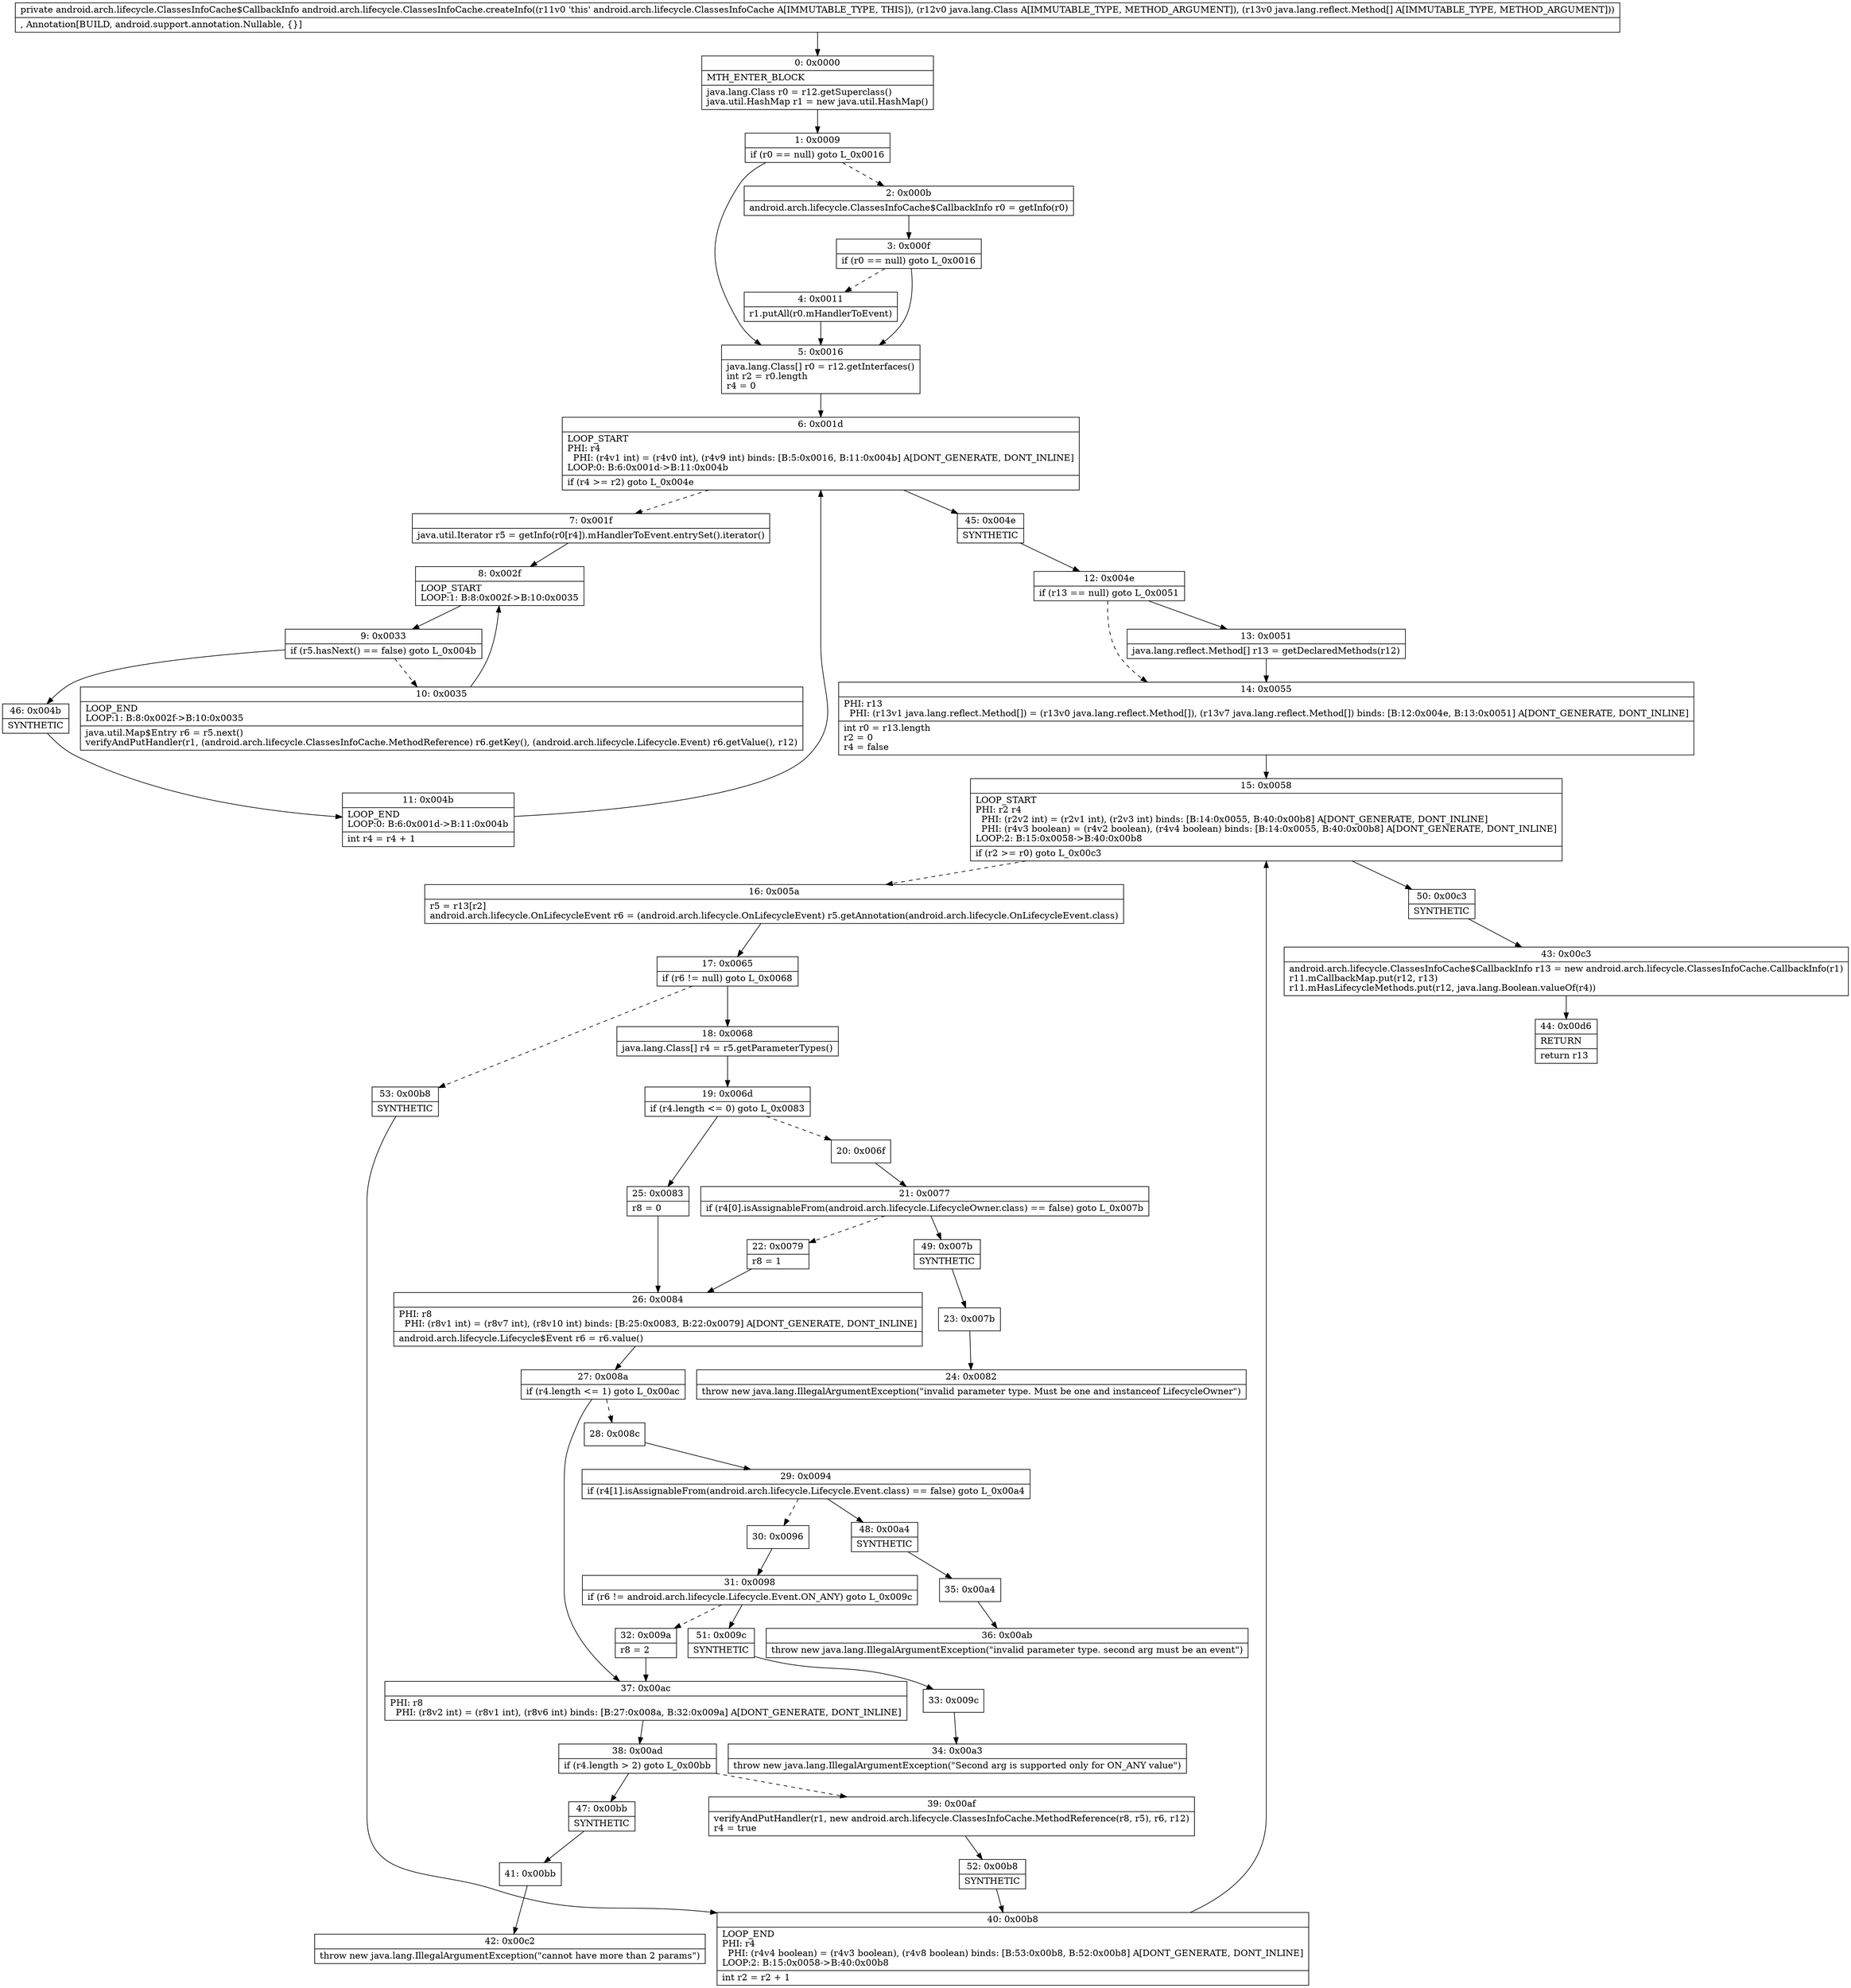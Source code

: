 digraph "CFG forandroid.arch.lifecycle.ClassesInfoCache.createInfo(Ljava\/lang\/Class;[Ljava\/lang\/reflect\/Method;)Landroid\/arch\/lifecycle\/ClassesInfoCache$CallbackInfo;" {
Node_0 [shape=record,label="{0\:\ 0x0000|MTH_ENTER_BLOCK\l|java.lang.Class r0 = r12.getSuperclass()\ljava.util.HashMap r1 = new java.util.HashMap()\l}"];
Node_1 [shape=record,label="{1\:\ 0x0009|if (r0 == null) goto L_0x0016\l}"];
Node_2 [shape=record,label="{2\:\ 0x000b|android.arch.lifecycle.ClassesInfoCache$CallbackInfo r0 = getInfo(r0)\l}"];
Node_3 [shape=record,label="{3\:\ 0x000f|if (r0 == null) goto L_0x0016\l}"];
Node_4 [shape=record,label="{4\:\ 0x0011|r1.putAll(r0.mHandlerToEvent)\l}"];
Node_5 [shape=record,label="{5\:\ 0x0016|java.lang.Class[] r0 = r12.getInterfaces()\lint r2 = r0.length\lr4 = 0\l}"];
Node_6 [shape=record,label="{6\:\ 0x001d|LOOP_START\lPHI: r4 \l  PHI: (r4v1 int) = (r4v0 int), (r4v9 int) binds: [B:5:0x0016, B:11:0x004b] A[DONT_GENERATE, DONT_INLINE]\lLOOP:0: B:6:0x001d\-\>B:11:0x004b\l|if (r4 \>= r2) goto L_0x004e\l}"];
Node_7 [shape=record,label="{7\:\ 0x001f|java.util.Iterator r5 = getInfo(r0[r4]).mHandlerToEvent.entrySet().iterator()\l}"];
Node_8 [shape=record,label="{8\:\ 0x002f|LOOP_START\lLOOP:1: B:8:0x002f\-\>B:10:0x0035\l}"];
Node_9 [shape=record,label="{9\:\ 0x0033|if (r5.hasNext() == false) goto L_0x004b\l}"];
Node_10 [shape=record,label="{10\:\ 0x0035|LOOP_END\lLOOP:1: B:8:0x002f\-\>B:10:0x0035\l|java.util.Map$Entry r6 = r5.next()\lverifyAndPutHandler(r1, (android.arch.lifecycle.ClassesInfoCache.MethodReference) r6.getKey(), (android.arch.lifecycle.Lifecycle.Event) r6.getValue(), r12)\l}"];
Node_11 [shape=record,label="{11\:\ 0x004b|LOOP_END\lLOOP:0: B:6:0x001d\-\>B:11:0x004b\l|int r4 = r4 + 1\l}"];
Node_12 [shape=record,label="{12\:\ 0x004e|if (r13 == null) goto L_0x0051\l}"];
Node_13 [shape=record,label="{13\:\ 0x0051|java.lang.reflect.Method[] r13 = getDeclaredMethods(r12)\l}"];
Node_14 [shape=record,label="{14\:\ 0x0055|PHI: r13 \l  PHI: (r13v1 java.lang.reflect.Method[]) = (r13v0 java.lang.reflect.Method[]), (r13v7 java.lang.reflect.Method[]) binds: [B:12:0x004e, B:13:0x0051] A[DONT_GENERATE, DONT_INLINE]\l|int r0 = r13.length\lr2 = 0\lr4 = false\l}"];
Node_15 [shape=record,label="{15\:\ 0x0058|LOOP_START\lPHI: r2 r4 \l  PHI: (r2v2 int) = (r2v1 int), (r2v3 int) binds: [B:14:0x0055, B:40:0x00b8] A[DONT_GENERATE, DONT_INLINE]\l  PHI: (r4v3 boolean) = (r4v2 boolean), (r4v4 boolean) binds: [B:14:0x0055, B:40:0x00b8] A[DONT_GENERATE, DONT_INLINE]\lLOOP:2: B:15:0x0058\-\>B:40:0x00b8\l|if (r2 \>= r0) goto L_0x00c3\l}"];
Node_16 [shape=record,label="{16\:\ 0x005a|r5 = r13[r2]\landroid.arch.lifecycle.OnLifecycleEvent r6 = (android.arch.lifecycle.OnLifecycleEvent) r5.getAnnotation(android.arch.lifecycle.OnLifecycleEvent.class)\l}"];
Node_17 [shape=record,label="{17\:\ 0x0065|if (r6 != null) goto L_0x0068\l}"];
Node_18 [shape=record,label="{18\:\ 0x0068|java.lang.Class[] r4 = r5.getParameterTypes()\l}"];
Node_19 [shape=record,label="{19\:\ 0x006d|if (r4.length \<= 0) goto L_0x0083\l}"];
Node_20 [shape=record,label="{20\:\ 0x006f}"];
Node_21 [shape=record,label="{21\:\ 0x0077|if (r4[0].isAssignableFrom(android.arch.lifecycle.LifecycleOwner.class) == false) goto L_0x007b\l}"];
Node_22 [shape=record,label="{22\:\ 0x0079|r8 = 1\l}"];
Node_23 [shape=record,label="{23\:\ 0x007b}"];
Node_24 [shape=record,label="{24\:\ 0x0082|throw new java.lang.IllegalArgumentException(\"invalid parameter type. Must be one and instanceof LifecycleOwner\")\l}"];
Node_25 [shape=record,label="{25\:\ 0x0083|r8 = 0\l}"];
Node_26 [shape=record,label="{26\:\ 0x0084|PHI: r8 \l  PHI: (r8v1 int) = (r8v7 int), (r8v10 int) binds: [B:25:0x0083, B:22:0x0079] A[DONT_GENERATE, DONT_INLINE]\l|android.arch.lifecycle.Lifecycle$Event r6 = r6.value()\l}"];
Node_27 [shape=record,label="{27\:\ 0x008a|if (r4.length \<= 1) goto L_0x00ac\l}"];
Node_28 [shape=record,label="{28\:\ 0x008c}"];
Node_29 [shape=record,label="{29\:\ 0x0094|if (r4[1].isAssignableFrom(android.arch.lifecycle.Lifecycle.Event.class) == false) goto L_0x00a4\l}"];
Node_30 [shape=record,label="{30\:\ 0x0096}"];
Node_31 [shape=record,label="{31\:\ 0x0098|if (r6 != android.arch.lifecycle.Lifecycle.Event.ON_ANY) goto L_0x009c\l}"];
Node_32 [shape=record,label="{32\:\ 0x009a|r8 = 2\l}"];
Node_33 [shape=record,label="{33\:\ 0x009c}"];
Node_34 [shape=record,label="{34\:\ 0x00a3|throw new java.lang.IllegalArgumentException(\"Second arg is supported only for ON_ANY value\")\l}"];
Node_35 [shape=record,label="{35\:\ 0x00a4}"];
Node_36 [shape=record,label="{36\:\ 0x00ab|throw new java.lang.IllegalArgumentException(\"invalid parameter type. second arg must be an event\")\l}"];
Node_37 [shape=record,label="{37\:\ 0x00ac|PHI: r8 \l  PHI: (r8v2 int) = (r8v1 int), (r8v6 int) binds: [B:27:0x008a, B:32:0x009a] A[DONT_GENERATE, DONT_INLINE]\l}"];
Node_38 [shape=record,label="{38\:\ 0x00ad|if (r4.length \> 2) goto L_0x00bb\l}"];
Node_39 [shape=record,label="{39\:\ 0x00af|verifyAndPutHandler(r1, new android.arch.lifecycle.ClassesInfoCache.MethodReference(r8, r5), r6, r12)\lr4 = true\l}"];
Node_40 [shape=record,label="{40\:\ 0x00b8|LOOP_END\lPHI: r4 \l  PHI: (r4v4 boolean) = (r4v3 boolean), (r4v8 boolean) binds: [B:53:0x00b8, B:52:0x00b8] A[DONT_GENERATE, DONT_INLINE]\lLOOP:2: B:15:0x0058\-\>B:40:0x00b8\l|int r2 = r2 + 1\l}"];
Node_41 [shape=record,label="{41\:\ 0x00bb}"];
Node_42 [shape=record,label="{42\:\ 0x00c2|throw new java.lang.IllegalArgumentException(\"cannot have more than 2 params\")\l}"];
Node_43 [shape=record,label="{43\:\ 0x00c3|android.arch.lifecycle.ClassesInfoCache$CallbackInfo r13 = new android.arch.lifecycle.ClassesInfoCache.CallbackInfo(r1)\lr11.mCallbackMap.put(r12, r13)\lr11.mHasLifecycleMethods.put(r12, java.lang.Boolean.valueOf(r4))\l}"];
Node_44 [shape=record,label="{44\:\ 0x00d6|RETURN\l|return r13\l}"];
Node_45 [shape=record,label="{45\:\ 0x004e|SYNTHETIC\l}"];
Node_46 [shape=record,label="{46\:\ 0x004b|SYNTHETIC\l}"];
Node_47 [shape=record,label="{47\:\ 0x00bb|SYNTHETIC\l}"];
Node_48 [shape=record,label="{48\:\ 0x00a4|SYNTHETIC\l}"];
Node_49 [shape=record,label="{49\:\ 0x007b|SYNTHETIC\l}"];
Node_50 [shape=record,label="{50\:\ 0x00c3|SYNTHETIC\l}"];
Node_51 [shape=record,label="{51\:\ 0x009c|SYNTHETIC\l}"];
Node_52 [shape=record,label="{52\:\ 0x00b8|SYNTHETIC\l}"];
Node_53 [shape=record,label="{53\:\ 0x00b8|SYNTHETIC\l}"];
MethodNode[shape=record,label="{private android.arch.lifecycle.ClassesInfoCache$CallbackInfo android.arch.lifecycle.ClassesInfoCache.createInfo((r11v0 'this' android.arch.lifecycle.ClassesInfoCache A[IMMUTABLE_TYPE, THIS]), (r12v0 java.lang.Class A[IMMUTABLE_TYPE, METHOD_ARGUMENT]), (r13v0 java.lang.reflect.Method[] A[IMMUTABLE_TYPE, METHOD_ARGUMENT]))  | , Annotation[BUILD, android.support.annotation.Nullable, \{\}]\l}"];
MethodNode -> Node_0;
Node_0 -> Node_1;
Node_1 -> Node_2[style=dashed];
Node_1 -> Node_5;
Node_2 -> Node_3;
Node_3 -> Node_4[style=dashed];
Node_3 -> Node_5;
Node_4 -> Node_5;
Node_5 -> Node_6;
Node_6 -> Node_7[style=dashed];
Node_6 -> Node_45;
Node_7 -> Node_8;
Node_8 -> Node_9;
Node_9 -> Node_10[style=dashed];
Node_9 -> Node_46;
Node_10 -> Node_8;
Node_11 -> Node_6;
Node_12 -> Node_13;
Node_12 -> Node_14[style=dashed];
Node_13 -> Node_14;
Node_14 -> Node_15;
Node_15 -> Node_16[style=dashed];
Node_15 -> Node_50;
Node_16 -> Node_17;
Node_17 -> Node_18;
Node_17 -> Node_53[style=dashed];
Node_18 -> Node_19;
Node_19 -> Node_20[style=dashed];
Node_19 -> Node_25;
Node_20 -> Node_21;
Node_21 -> Node_22[style=dashed];
Node_21 -> Node_49;
Node_22 -> Node_26;
Node_23 -> Node_24;
Node_25 -> Node_26;
Node_26 -> Node_27;
Node_27 -> Node_28[style=dashed];
Node_27 -> Node_37;
Node_28 -> Node_29;
Node_29 -> Node_30[style=dashed];
Node_29 -> Node_48;
Node_30 -> Node_31;
Node_31 -> Node_32[style=dashed];
Node_31 -> Node_51;
Node_32 -> Node_37;
Node_33 -> Node_34;
Node_35 -> Node_36;
Node_37 -> Node_38;
Node_38 -> Node_39[style=dashed];
Node_38 -> Node_47;
Node_39 -> Node_52;
Node_40 -> Node_15;
Node_41 -> Node_42;
Node_43 -> Node_44;
Node_45 -> Node_12;
Node_46 -> Node_11;
Node_47 -> Node_41;
Node_48 -> Node_35;
Node_49 -> Node_23;
Node_50 -> Node_43;
Node_51 -> Node_33;
Node_52 -> Node_40;
Node_53 -> Node_40;
}

